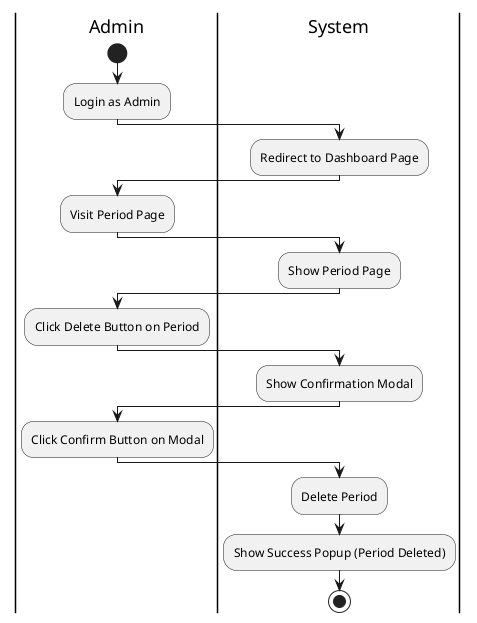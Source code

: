 @startuml Delete Period
|Admin|
start
:Login as Admin;
|System|
:Redirect to Dashboard Page;
|Admin|
:Visit Period Page;
|System|
:Show Period Page;
|Admin|
:Click Delete Button on Period;
|System|
:Show Confirmation Modal;
|Admin|
:Click Confirm Button on Modal;
|System|
:Delete Period;
:Show Success Popup (Period Deleted);
stop
@enduml
